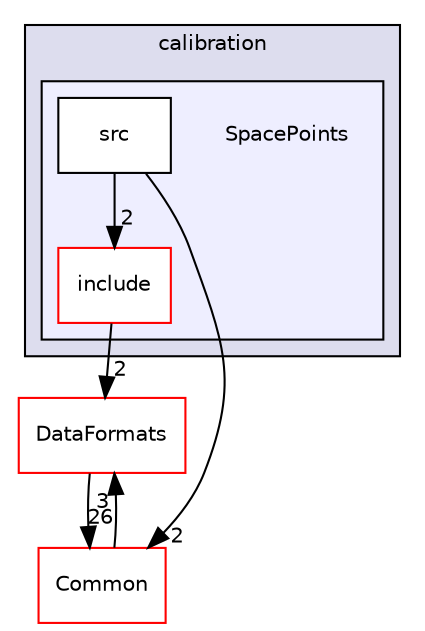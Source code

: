 digraph "/home/travis/build/AliceO2Group/AliceO2/Detectors/TPC/calibration/SpacePoints" {
  bgcolor=transparent;
  compound=true
  node [ fontsize="10", fontname="Helvetica"];
  edge [ labelfontsize="10", labelfontname="Helvetica"];
  subgraph clusterdir_4995562033b321477cfe3c34a14a5189 {
    graph [ bgcolor="#ddddee", pencolor="black", label="calibration" fontname="Helvetica", fontsize="10", URL="dir_4995562033b321477cfe3c34a14a5189.html"]
  subgraph clusterdir_7f0118076ec35c6eba4fbf3c8c648756 {
    graph [ bgcolor="#eeeeff", pencolor="black", label="" URL="dir_7f0118076ec35c6eba4fbf3c8c648756.html"];
    dir_7f0118076ec35c6eba4fbf3c8c648756 [shape=plaintext label="SpacePoints"];
    dir_2055e8b9f766f2ecf35205bcfa7b602c [shape=box label="include" color="red" fillcolor="white" style="filled" URL="dir_2055e8b9f766f2ecf35205bcfa7b602c.html"];
    dir_c2674d115144eca5f4f109769e5de0d0 [shape=box label="src" color="black" fillcolor="white" style="filled" URL="dir_c2674d115144eca5f4f109769e5de0d0.html"];
  }
  }
  dir_4ab6b4cc6a7edbff49100e9123df213f [shape=box label="Common" color="red" URL="dir_4ab6b4cc6a7edbff49100e9123df213f.html"];
  dir_2171f7ec022c5423887b07c69b2f5b48 [shape=box label="DataFormats" color="red" URL="dir_2171f7ec022c5423887b07c69b2f5b48.html"];
  dir_2055e8b9f766f2ecf35205bcfa7b602c->dir_2171f7ec022c5423887b07c69b2f5b48 [headlabel="2", labeldistance=1.5 headhref="dir_000274_000055.html"];
  dir_4ab6b4cc6a7edbff49100e9123df213f->dir_2171f7ec022c5423887b07c69b2f5b48 [headlabel="3", labeldistance=1.5 headhref="dir_000016_000055.html"];
  dir_c2674d115144eca5f4f109769e5de0d0->dir_2055e8b9f766f2ecf35205bcfa7b602c [headlabel="2", labeldistance=1.5 headhref="dir_000276_000274.html"];
  dir_c2674d115144eca5f4f109769e5de0d0->dir_4ab6b4cc6a7edbff49100e9123df213f [headlabel="2", labeldistance=1.5 headhref="dir_000276_000016.html"];
  dir_2171f7ec022c5423887b07c69b2f5b48->dir_4ab6b4cc6a7edbff49100e9123df213f [headlabel="26", labeldistance=1.5 headhref="dir_000055_000016.html"];
}

